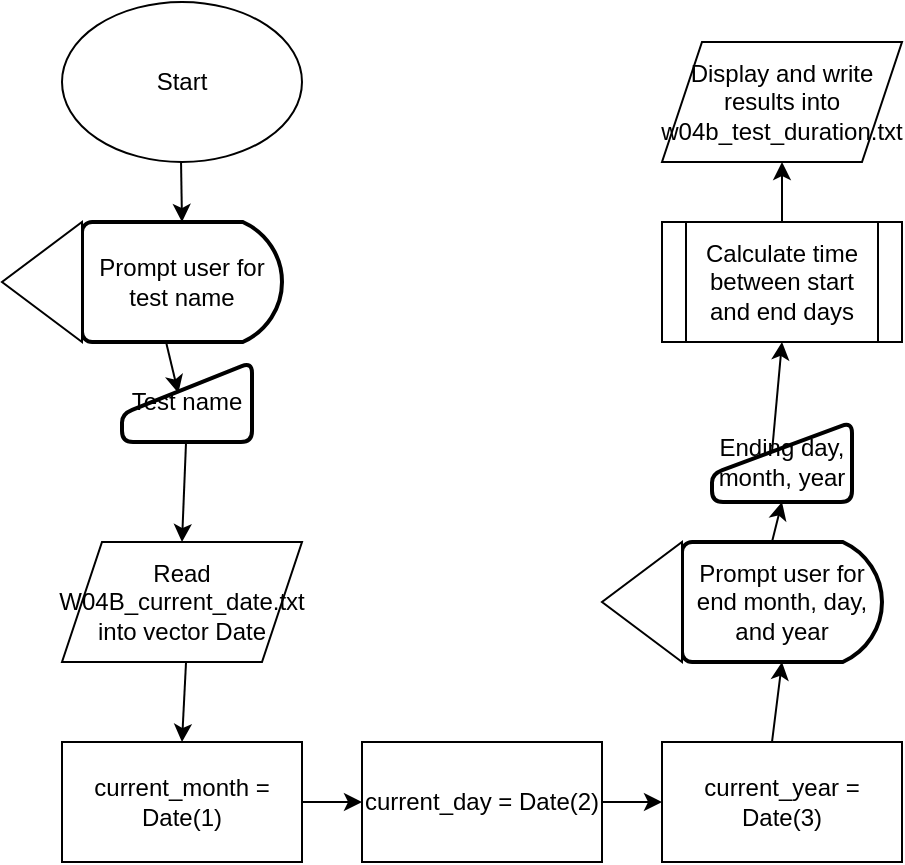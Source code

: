<mxfile version="24.7.13">
  <diagram name="Page-1" id="3yo-dhn3EtV1WeyHciR1">
    <mxGraphModel dx="1795" dy="633" grid="1" gridSize="10" guides="1" tooltips="1" connect="1" arrows="1" fold="1" page="1" pageScale="1" pageWidth="850" pageHeight="1100" math="0" shadow="0">
      <root>
        <mxCell id="0" />
        <mxCell id="1" parent="0" />
        <mxCell id="eaqs0rHiO7ZTEkpr7RdJ-3" value="Start" style="ellipse;whiteSpace=wrap;html=1;" parent="1" vertex="1">
          <mxGeometry x="-780" y="90" width="120" height="80" as="geometry" />
        </mxCell>
        <mxCell id="eaqs0rHiO7ZTEkpr7RdJ-4" value="Read W04B_current_date.txt into vector Date" style="shape=parallelogram;perimeter=parallelogramPerimeter;whiteSpace=wrap;html=1;fixedSize=1;" parent="1" vertex="1">
          <mxGeometry x="-780" y="360" width="120" height="60" as="geometry" />
        </mxCell>
        <mxCell id="eaqs0rHiO7ZTEkpr7RdJ-5" value="current_month = Date(1)" style="rounded=0;whiteSpace=wrap;html=1;" parent="1" vertex="1">
          <mxGeometry x="-780" y="460" width="120" height="60" as="geometry" />
        </mxCell>
        <mxCell id="eaqs0rHiO7ZTEkpr7RdJ-6" value="current_day = Date(2)" style="rounded=0;whiteSpace=wrap;html=1;" parent="1" vertex="1">
          <mxGeometry x="-630" y="460" width="120" height="60" as="geometry" />
        </mxCell>
        <mxCell id="eaqs0rHiO7ZTEkpr7RdJ-7" value="current_year = Date(3)" style="rounded=0;whiteSpace=wrap;html=1;" parent="1" vertex="1">
          <mxGeometry x="-480" y="460" width="120" height="60" as="geometry" />
        </mxCell>
        <mxCell id="eaqs0rHiO7ZTEkpr7RdJ-10" value="Prompt user for test name" style="strokeWidth=2;html=1;shape=mxgraph.flowchart.delay;whiteSpace=wrap;" parent="1" vertex="1">
          <mxGeometry x="-770" y="200" width="100" height="60" as="geometry" />
        </mxCell>
        <mxCell id="eaqs0rHiO7ZTEkpr7RdJ-11" value="Prompt user for end month, day, and year" style="strokeWidth=2;html=1;shape=mxgraph.flowchart.delay;whiteSpace=wrap;" parent="1" vertex="1">
          <mxGeometry x="-470" y="360" width="100" height="60" as="geometry" />
        </mxCell>
        <mxCell id="eaqs0rHiO7ZTEkpr7RdJ-13" value="Calculate time between start and end days" style="shape=process;whiteSpace=wrap;html=1;backgroundOutline=1;" parent="1" vertex="1">
          <mxGeometry x="-480" y="200" width="120" height="60" as="geometry" />
        </mxCell>
        <mxCell id="eaqs0rHiO7ZTEkpr7RdJ-14" value="Test name" style="html=1;strokeWidth=2;shape=manualInput;whiteSpace=wrap;rounded=1;size=26;arcSize=11;" parent="1" vertex="1">
          <mxGeometry x="-750" y="270" width="65" height="40" as="geometry" />
        </mxCell>
        <mxCell id="eaqs0rHiO7ZTEkpr7RdJ-15" value="Ending day, month, year" style="html=1;strokeWidth=2;shape=manualInput;whiteSpace=wrap;rounded=1;size=26;arcSize=11;" parent="1" vertex="1">
          <mxGeometry x="-455" y="300" width="70" height="40" as="geometry" />
        </mxCell>
        <mxCell id="eaqs0rHiO7ZTEkpr7RdJ-19" value="" style="endArrow=classic;html=1;rounded=0;" parent="1" edge="1">
          <mxGeometry width="50" height="50" relative="1" as="geometry">
            <mxPoint x="-720.48" y="170" as="sourcePoint" />
            <mxPoint x="-720" y="200" as="targetPoint" />
          </mxGeometry>
        </mxCell>
        <mxCell id="eaqs0rHiO7ZTEkpr7RdJ-21" value="" style="endArrow=classic;html=1;rounded=0;entryX=0.5;entryY=0;entryDx=0;entryDy=0;" parent="1" target="eaqs0rHiO7ZTEkpr7RdJ-4" edge="1">
          <mxGeometry width="50" height="50" relative="1" as="geometry">
            <mxPoint x="-717.98" y="310" as="sourcePoint" />
            <mxPoint x="-717.98" y="350" as="targetPoint" />
          </mxGeometry>
        </mxCell>
        <mxCell id="eaqs0rHiO7ZTEkpr7RdJ-22" value="" style="endArrow=classic;html=1;rounded=0;entryX=0.433;entryY=0.389;entryDx=0;entryDy=0;entryPerimeter=0;" parent="1" target="eaqs0rHiO7ZTEkpr7RdJ-14" edge="1">
          <mxGeometry width="50" height="50" relative="1" as="geometry">
            <mxPoint x="-727.98" y="260" as="sourcePoint" />
            <mxPoint x="-730" y="310" as="targetPoint" />
          </mxGeometry>
        </mxCell>
        <mxCell id="eaqs0rHiO7ZTEkpr7RdJ-23" value="" style="endArrow=classic;html=1;rounded=0;entryX=0.5;entryY=0;entryDx=0;entryDy=0;" parent="1" target="eaqs0rHiO7ZTEkpr7RdJ-5" edge="1">
          <mxGeometry width="50" height="50" relative="1" as="geometry">
            <mxPoint x="-717.98" y="420" as="sourcePoint" />
            <mxPoint x="-717.98" y="480" as="targetPoint" />
          </mxGeometry>
        </mxCell>
        <mxCell id="eaqs0rHiO7ZTEkpr7RdJ-24" value="" style="endArrow=classic;html=1;rounded=0;entryX=0;entryY=0.5;entryDx=0;entryDy=0;" parent="1" target="eaqs0rHiO7ZTEkpr7RdJ-6" edge="1">
          <mxGeometry width="50" height="50" relative="1" as="geometry">
            <mxPoint x="-660" y="490" as="sourcePoint" />
            <mxPoint x="-610" y="440" as="targetPoint" />
          </mxGeometry>
        </mxCell>
        <mxCell id="eaqs0rHiO7ZTEkpr7RdJ-25" value="" style="endArrow=classic;html=1;rounded=0;entryX=0;entryY=0.5;entryDx=0;entryDy=0;" parent="1" target="eaqs0rHiO7ZTEkpr7RdJ-7" edge="1">
          <mxGeometry width="50" height="50" relative="1" as="geometry">
            <mxPoint x="-510" y="490" as="sourcePoint" />
            <mxPoint x="-460" y="440" as="targetPoint" />
          </mxGeometry>
        </mxCell>
        <mxCell id="eaqs0rHiO7ZTEkpr7RdJ-26" value="" style="endArrow=classic;html=1;rounded=0;entryX=0.5;entryY=1;entryDx=0;entryDy=0;entryPerimeter=0;" parent="1" target="eaqs0rHiO7ZTEkpr7RdJ-11" edge="1">
          <mxGeometry width="50" height="50" relative="1" as="geometry">
            <mxPoint x="-425" y="460" as="sourcePoint" />
            <mxPoint x="-375" y="410" as="targetPoint" />
          </mxGeometry>
        </mxCell>
        <mxCell id="eaqs0rHiO7ZTEkpr7RdJ-27" value="" style="endArrow=classic;html=1;rounded=0;entryX=0.5;entryY=1;entryDx=0;entryDy=0;" parent="1" target="eaqs0rHiO7ZTEkpr7RdJ-15" edge="1">
          <mxGeometry width="50" height="50" relative="1" as="geometry">
            <mxPoint x="-425" y="360" as="sourcePoint" />
            <mxPoint x="-375" y="310" as="targetPoint" />
          </mxGeometry>
        </mxCell>
        <mxCell id="eaqs0rHiO7ZTEkpr7RdJ-28" value="" style="endArrow=classic;html=1;rounded=0;entryX=0.5;entryY=1;entryDx=0;entryDy=0;" parent="1" target="eaqs0rHiO7ZTEkpr7RdJ-13" edge="1">
          <mxGeometry width="50" height="50" relative="1" as="geometry">
            <mxPoint x="-425" y="315" as="sourcePoint" />
            <mxPoint x="-375" y="265" as="targetPoint" />
          </mxGeometry>
        </mxCell>
        <mxCell id="eaqs0rHiO7ZTEkpr7RdJ-29" value="" style="endArrow=classic;html=1;rounded=0;entryX=0.5;entryY=1;entryDx=0;entryDy=0;exitX=0.5;exitY=0;exitDx=0;exitDy=0;" parent="1" source="eaqs0rHiO7ZTEkpr7RdJ-13" edge="1">
          <mxGeometry width="50" height="50" relative="1" as="geometry">
            <mxPoint x="-425" y="200" as="sourcePoint" />
            <mxPoint x="-420" y="170" as="targetPoint" />
          </mxGeometry>
        </mxCell>
        <mxCell id="6gU4MRYCypYB03AlMX7n-1" value="" style="triangle;whiteSpace=wrap;html=1;direction=west;" vertex="1" parent="1">
          <mxGeometry x="-810" y="200" width="40" height="60" as="geometry" />
        </mxCell>
        <mxCell id="6gU4MRYCypYB03AlMX7n-2" value="" style="triangle;whiteSpace=wrap;html=1;direction=west;" vertex="1" parent="1">
          <mxGeometry x="-510" y="360" width="40" height="60" as="geometry" />
        </mxCell>
        <mxCell id="6gU4MRYCypYB03AlMX7n-3" value="Display and write results into w04b_test_duration.txt" style="shape=parallelogram;perimeter=parallelogramPerimeter;whiteSpace=wrap;html=1;fixedSize=1;" vertex="1" parent="1">
          <mxGeometry x="-480" y="110" width="120" height="60" as="geometry" />
        </mxCell>
      </root>
    </mxGraphModel>
  </diagram>
</mxfile>
